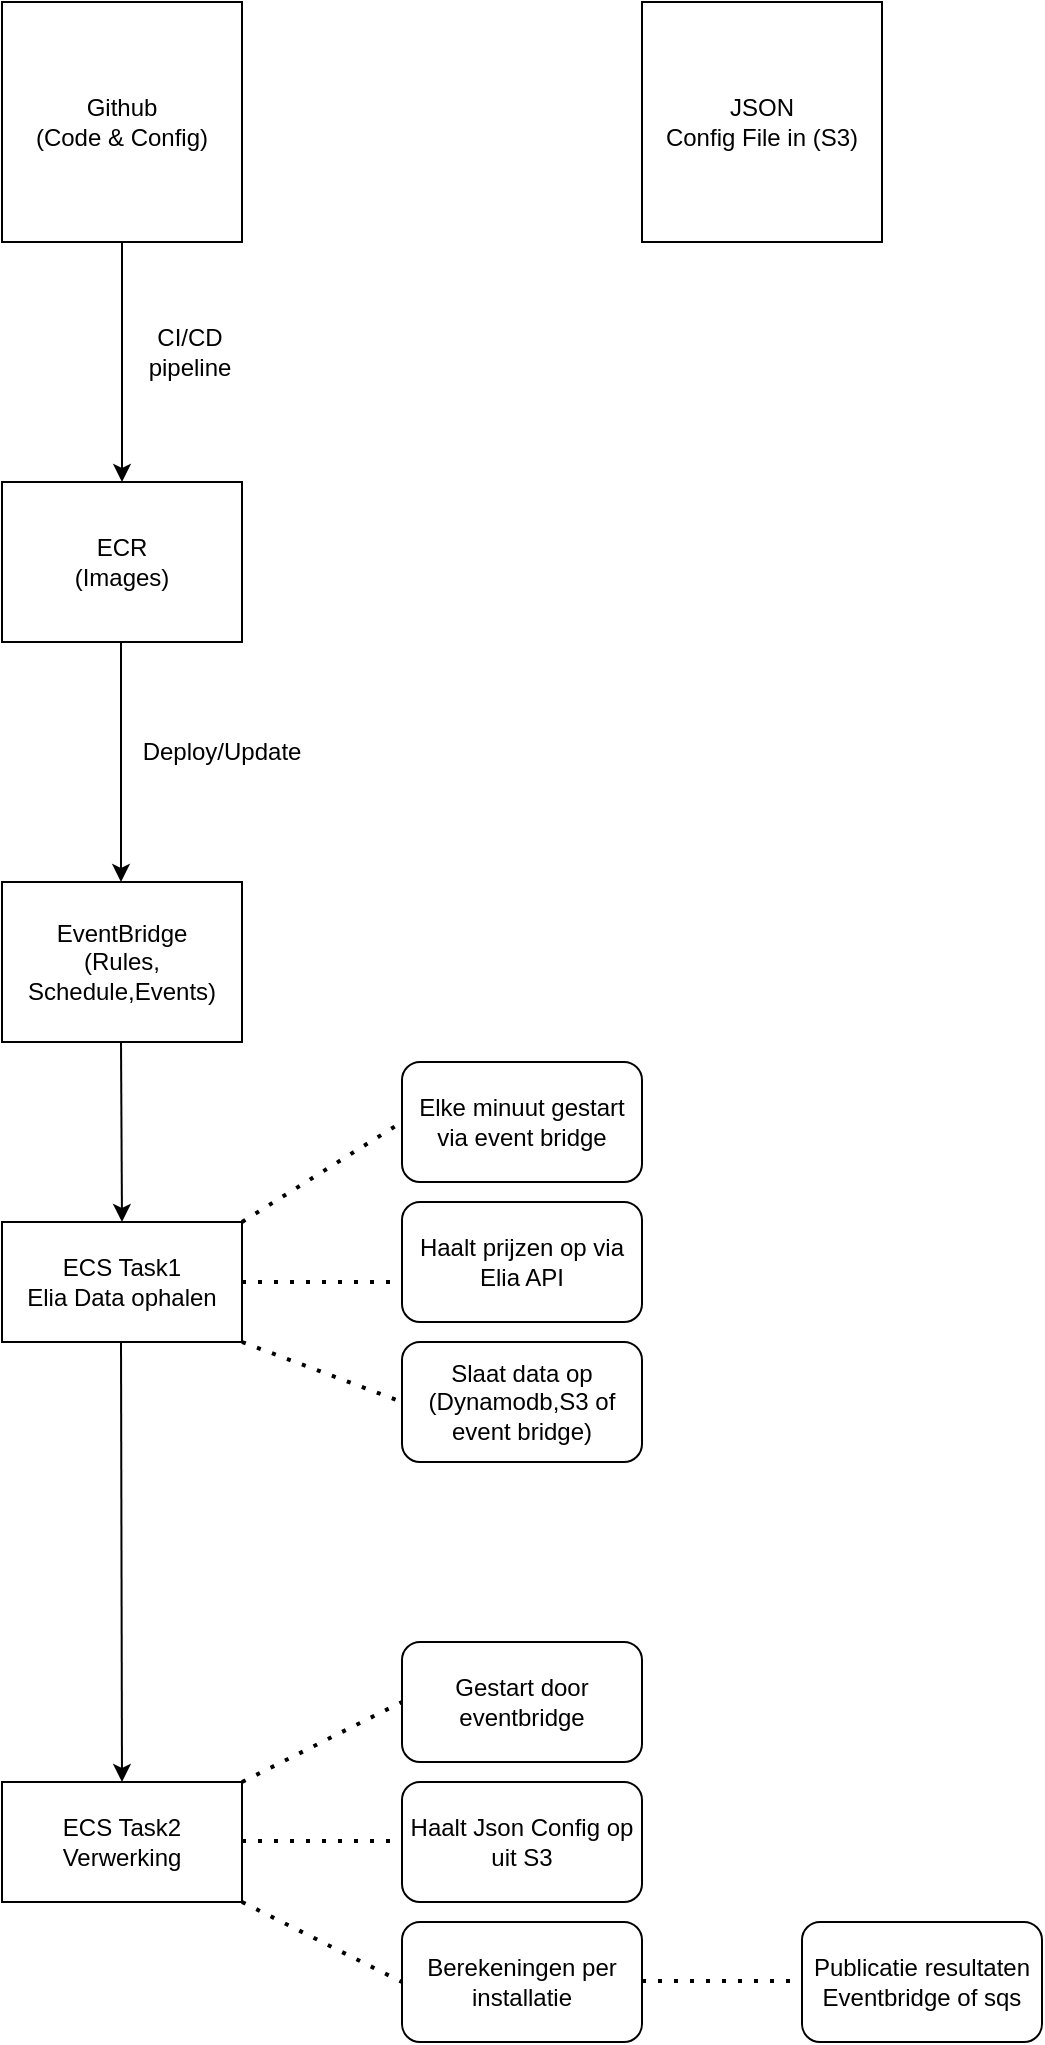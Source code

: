 <mxfile version="25.0.3">
  <diagram name="Pagina-1" id="wW4Z6TZP-jDDgokMyb6F">
    <mxGraphModel dx="708" dy="737" grid="1" gridSize="10" guides="1" tooltips="1" connect="1" arrows="1" fold="1" page="1" pageScale="1" pageWidth="827" pageHeight="1169" math="0" shadow="0">
      <root>
        <mxCell id="0" />
        <mxCell id="1" parent="0" />
        <mxCell id="q02-ulBFFWecJsiYI4my-1" value="Github&lt;br&gt;(Code &amp;amp; Config)" style="whiteSpace=wrap;html=1;aspect=fixed;" vertex="1" parent="1">
          <mxGeometry x="320" y="280" width="120" height="120" as="geometry" />
        </mxCell>
        <mxCell id="q02-ulBFFWecJsiYI4my-3" value="JSON&lt;br&gt;Config File in (S3)" style="whiteSpace=wrap;html=1;aspect=fixed;" vertex="1" parent="1">
          <mxGeometry x="640" y="280" width="120" height="120" as="geometry" />
        </mxCell>
        <mxCell id="q02-ulBFFWecJsiYI4my-4" value="ECR&lt;br&gt;(Images)" style="rounded=0;whiteSpace=wrap;html=1;" vertex="1" parent="1">
          <mxGeometry x="320" y="520" width="120" height="80" as="geometry" />
        </mxCell>
        <mxCell id="q02-ulBFFWecJsiYI4my-5" value="" style="endArrow=classic;html=1;rounded=0;exitX=0.5;exitY=1;exitDx=0;exitDy=0;" edge="1" parent="1" source="q02-ulBFFWecJsiYI4my-1" target="q02-ulBFFWecJsiYI4my-4">
          <mxGeometry width="50" height="50" relative="1" as="geometry">
            <mxPoint x="420" y="620" as="sourcePoint" />
            <mxPoint x="470" y="570" as="targetPoint" />
          </mxGeometry>
        </mxCell>
        <mxCell id="q02-ulBFFWecJsiYI4my-6" value="CI/CD pipeline" style="text;html=1;align=center;verticalAlign=middle;whiteSpace=wrap;rounded=0;" vertex="1" parent="1">
          <mxGeometry x="384" y="440" width="60" height="30" as="geometry" />
        </mxCell>
        <mxCell id="q02-ulBFFWecJsiYI4my-7" value="EventBridge&lt;br&gt;(Rules, Schedule,Events)" style="rounded=0;whiteSpace=wrap;html=1;" vertex="1" parent="1">
          <mxGeometry x="320" y="720" width="120" height="80" as="geometry" />
        </mxCell>
        <mxCell id="q02-ulBFFWecJsiYI4my-8" value="" style="endArrow=classic;html=1;rounded=0;exitX=0.5;exitY=1;exitDx=0;exitDy=0;" edge="1" parent="1">
          <mxGeometry width="50" height="50" relative="1" as="geometry">
            <mxPoint x="379.5" y="600" as="sourcePoint" />
            <mxPoint x="379.5" y="720" as="targetPoint" />
          </mxGeometry>
        </mxCell>
        <mxCell id="q02-ulBFFWecJsiYI4my-9" value="Deploy/Update" style="text;html=1;align=center;verticalAlign=middle;whiteSpace=wrap;rounded=0;" vertex="1" parent="1">
          <mxGeometry x="400" y="640" width="60" height="30" as="geometry" />
        </mxCell>
        <mxCell id="q02-ulBFFWecJsiYI4my-10" value="ECS Task1&lt;br&gt;Elia Data ophalen" style="rounded=0;whiteSpace=wrap;html=1;" vertex="1" parent="1">
          <mxGeometry x="320" y="890" width="120" height="60" as="geometry" />
        </mxCell>
        <mxCell id="q02-ulBFFWecJsiYI4my-11" value="" style="endArrow=none;dashed=1;html=1;dashPattern=1 3;strokeWidth=2;rounded=0;exitX=1;exitY=0;exitDx=0;exitDy=0;" edge="1" parent="1" source="q02-ulBFFWecJsiYI4my-10">
          <mxGeometry width="50" height="50" relative="1" as="geometry">
            <mxPoint x="480" y="850" as="sourcePoint" />
            <mxPoint x="520" y="840" as="targetPoint" />
          </mxGeometry>
        </mxCell>
        <mxCell id="q02-ulBFFWecJsiYI4my-12" value="Elke minuut gestart via event bridge" style="rounded=1;whiteSpace=wrap;html=1;" vertex="1" parent="1">
          <mxGeometry x="520" y="810" width="120" height="60" as="geometry" />
        </mxCell>
        <mxCell id="q02-ulBFFWecJsiYI4my-13" value="" style="endArrow=none;dashed=1;html=1;dashPattern=1 3;strokeWidth=2;rounded=0;exitX=1;exitY=0.5;exitDx=0;exitDy=0;" edge="1" parent="1" source="q02-ulBFFWecJsiYI4my-10">
          <mxGeometry width="50" height="50" relative="1" as="geometry">
            <mxPoint x="450" y="900" as="sourcePoint" />
            <mxPoint x="520" y="920" as="targetPoint" />
          </mxGeometry>
        </mxCell>
        <mxCell id="q02-ulBFFWecJsiYI4my-14" value="Haalt prijzen op via Elia API" style="rounded=1;whiteSpace=wrap;html=1;" vertex="1" parent="1">
          <mxGeometry x="520" y="880" width="120" height="60" as="geometry" />
        </mxCell>
        <mxCell id="q02-ulBFFWecJsiYI4my-15" value="Slaat data op (Dynamodb,S3 of event bridge)" style="rounded=1;whiteSpace=wrap;html=1;" vertex="1" parent="1">
          <mxGeometry x="520" y="950" width="120" height="60" as="geometry" />
        </mxCell>
        <mxCell id="q02-ulBFFWecJsiYI4my-16" value="" style="endArrow=none;dashed=1;html=1;dashPattern=1 3;strokeWidth=2;rounded=0;exitX=1;exitY=1;exitDx=0;exitDy=0;entryX=0;entryY=0.5;entryDx=0;entryDy=0;" edge="1" parent="1" source="q02-ulBFFWecJsiYI4my-10" target="q02-ulBFFWecJsiYI4my-15">
          <mxGeometry width="50" height="50" relative="1" as="geometry">
            <mxPoint x="450" y="930" as="sourcePoint" />
            <mxPoint x="530" y="930" as="targetPoint" />
          </mxGeometry>
        </mxCell>
        <mxCell id="q02-ulBFFWecJsiYI4my-17" value="" style="endArrow=classic;html=1;rounded=0;exitX=0.5;exitY=1;exitDx=0;exitDy=0;entryX=0.5;entryY=0;entryDx=0;entryDy=0;" edge="1" parent="1" target="q02-ulBFFWecJsiYI4my-10">
          <mxGeometry width="50" height="50" relative="1" as="geometry">
            <mxPoint x="379.5" y="800" as="sourcePoint" />
            <mxPoint x="380" y="880" as="targetPoint" />
          </mxGeometry>
        </mxCell>
        <mxCell id="q02-ulBFFWecJsiYI4my-18" value="ECS Task2&lt;br&gt;&lt;div&gt;Verwerking&lt;/div&gt;" style="rounded=0;whiteSpace=wrap;html=1;" vertex="1" parent="1">
          <mxGeometry x="320" y="1170" width="120" height="60" as="geometry" />
        </mxCell>
        <mxCell id="q02-ulBFFWecJsiYI4my-23" value="" style="endArrow=classic;html=1;rounded=0;exitX=0.5;exitY=1;exitDx=0;exitDy=0;entryX=0.5;entryY=0;entryDx=0;entryDy=0;" edge="1" parent="1" target="q02-ulBFFWecJsiYI4my-18">
          <mxGeometry width="50" height="50" relative="1" as="geometry">
            <mxPoint x="379.5" y="950" as="sourcePoint" />
            <mxPoint x="380" y="1040" as="targetPoint" />
          </mxGeometry>
        </mxCell>
        <mxCell id="q02-ulBFFWecJsiYI4my-24" value="Gestart door eventbridge" style="rounded=1;whiteSpace=wrap;html=1;" vertex="1" parent="1">
          <mxGeometry x="520" y="1100" width="120" height="60" as="geometry" />
        </mxCell>
        <mxCell id="q02-ulBFFWecJsiYI4my-25" value="Haalt Json Config op uit S3" style="rounded=1;whiteSpace=wrap;html=1;" vertex="1" parent="1">
          <mxGeometry x="520" y="1170" width="120" height="60" as="geometry" />
        </mxCell>
        <mxCell id="q02-ulBFFWecJsiYI4my-26" value="Berekeningen per installatie" style="rounded=1;whiteSpace=wrap;html=1;" vertex="1" parent="1">
          <mxGeometry x="520" y="1240" width="120" height="60" as="geometry" />
        </mxCell>
        <mxCell id="q02-ulBFFWecJsiYI4my-27" value="" style="endArrow=none;dashed=1;html=1;dashPattern=1 3;strokeWidth=2;rounded=0;exitX=1;exitY=0.5;exitDx=0;exitDy=0;" edge="1" parent="1">
          <mxGeometry width="50" height="50" relative="1" as="geometry">
            <mxPoint x="440" y="1199.5" as="sourcePoint" />
            <mxPoint x="520" y="1199.5" as="targetPoint" />
          </mxGeometry>
        </mxCell>
        <mxCell id="q02-ulBFFWecJsiYI4my-28" value="" style="endArrow=none;dashed=1;html=1;dashPattern=1 3;strokeWidth=2;rounded=0;exitX=1;exitY=0;exitDx=0;exitDy=0;entryX=0;entryY=0.5;entryDx=0;entryDy=0;" edge="1" parent="1" source="q02-ulBFFWecJsiYI4my-18" target="q02-ulBFFWecJsiYI4my-24">
          <mxGeometry width="50" height="50" relative="1" as="geometry">
            <mxPoint x="460" y="1020" as="sourcePoint" />
            <mxPoint x="540" y="1020" as="targetPoint" />
          </mxGeometry>
        </mxCell>
        <mxCell id="q02-ulBFFWecJsiYI4my-29" value="" style="endArrow=none;dashed=1;html=1;dashPattern=1 3;strokeWidth=2;rounded=0;exitX=1;exitY=1;exitDx=0;exitDy=0;entryX=0;entryY=0.5;entryDx=0;entryDy=0;" edge="1" parent="1" source="q02-ulBFFWecJsiYI4my-18" target="q02-ulBFFWecJsiYI4my-26">
          <mxGeometry width="50" height="50" relative="1" as="geometry">
            <mxPoint x="470" y="1030" as="sourcePoint" />
            <mxPoint x="550" y="1030" as="targetPoint" />
          </mxGeometry>
        </mxCell>
        <mxCell id="q02-ulBFFWecJsiYI4my-30" value="Publicatie resultaten&lt;br&gt;Eventbridge of sqs" style="rounded=1;whiteSpace=wrap;html=1;" vertex="1" parent="1">
          <mxGeometry x="720" y="1240" width="120" height="60" as="geometry" />
        </mxCell>
        <mxCell id="q02-ulBFFWecJsiYI4my-31" value="" style="endArrow=none;dashed=1;html=1;dashPattern=1 3;strokeWidth=2;rounded=0;exitX=1;exitY=0.5;exitDx=0;exitDy=0;" edge="1" parent="1">
          <mxGeometry width="50" height="50" relative="1" as="geometry">
            <mxPoint x="640" y="1269.5" as="sourcePoint" />
            <mxPoint x="720" y="1269.5" as="targetPoint" />
          </mxGeometry>
        </mxCell>
      </root>
    </mxGraphModel>
  </diagram>
</mxfile>
